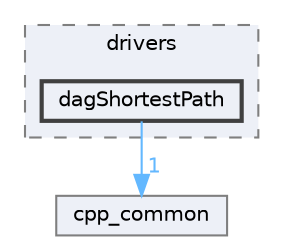 digraph "dagShortestPath"
{
 // LATEX_PDF_SIZE
  bgcolor="transparent";
  edge [fontname=Helvetica,fontsize=10,labelfontname=Helvetica,labelfontsize=10];
  node [fontname=Helvetica,fontsize=10,shape=box,height=0.2,width=0.4];
  compound=true
  subgraph clusterdir_4fe5cf12322eb0f9892753dc20f1484c {
    graph [ bgcolor="#edf0f7", pencolor="grey50", label="drivers", fontname=Helvetica,fontsize=10 style="filled,dashed", URL="dir_4fe5cf12322eb0f9892753dc20f1484c.html",tooltip=""]
  dir_8d63374063ab3b3b00f318ded9c013d7 [label="dagShortestPath", fillcolor="#edf0f7", color="grey25", style="filled,bold", URL="dir_8d63374063ab3b3b00f318ded9c013d7.html",tooltip=""];
  }
  dir_f413d2883acb285bdeb0fac3ae939ed0 [label="cpp_common", fillcolor="#edf0f7", color="grey50", style="filled", URL="dir_f413d2883acb285bdeb0fac3ae939ed0.html",tooltip=""];
  dir_8d63374063ab3b3b00f318ded9c013d7->dir_f413d2883acb285bdeb0fac3ae939ed0 [headlabel="1", labeldistance=1.5 headhref="dir_000039_000036.html" href="dir_000039_000036.html" color="steelblue1" fontcolor="steelblue1"];
}
